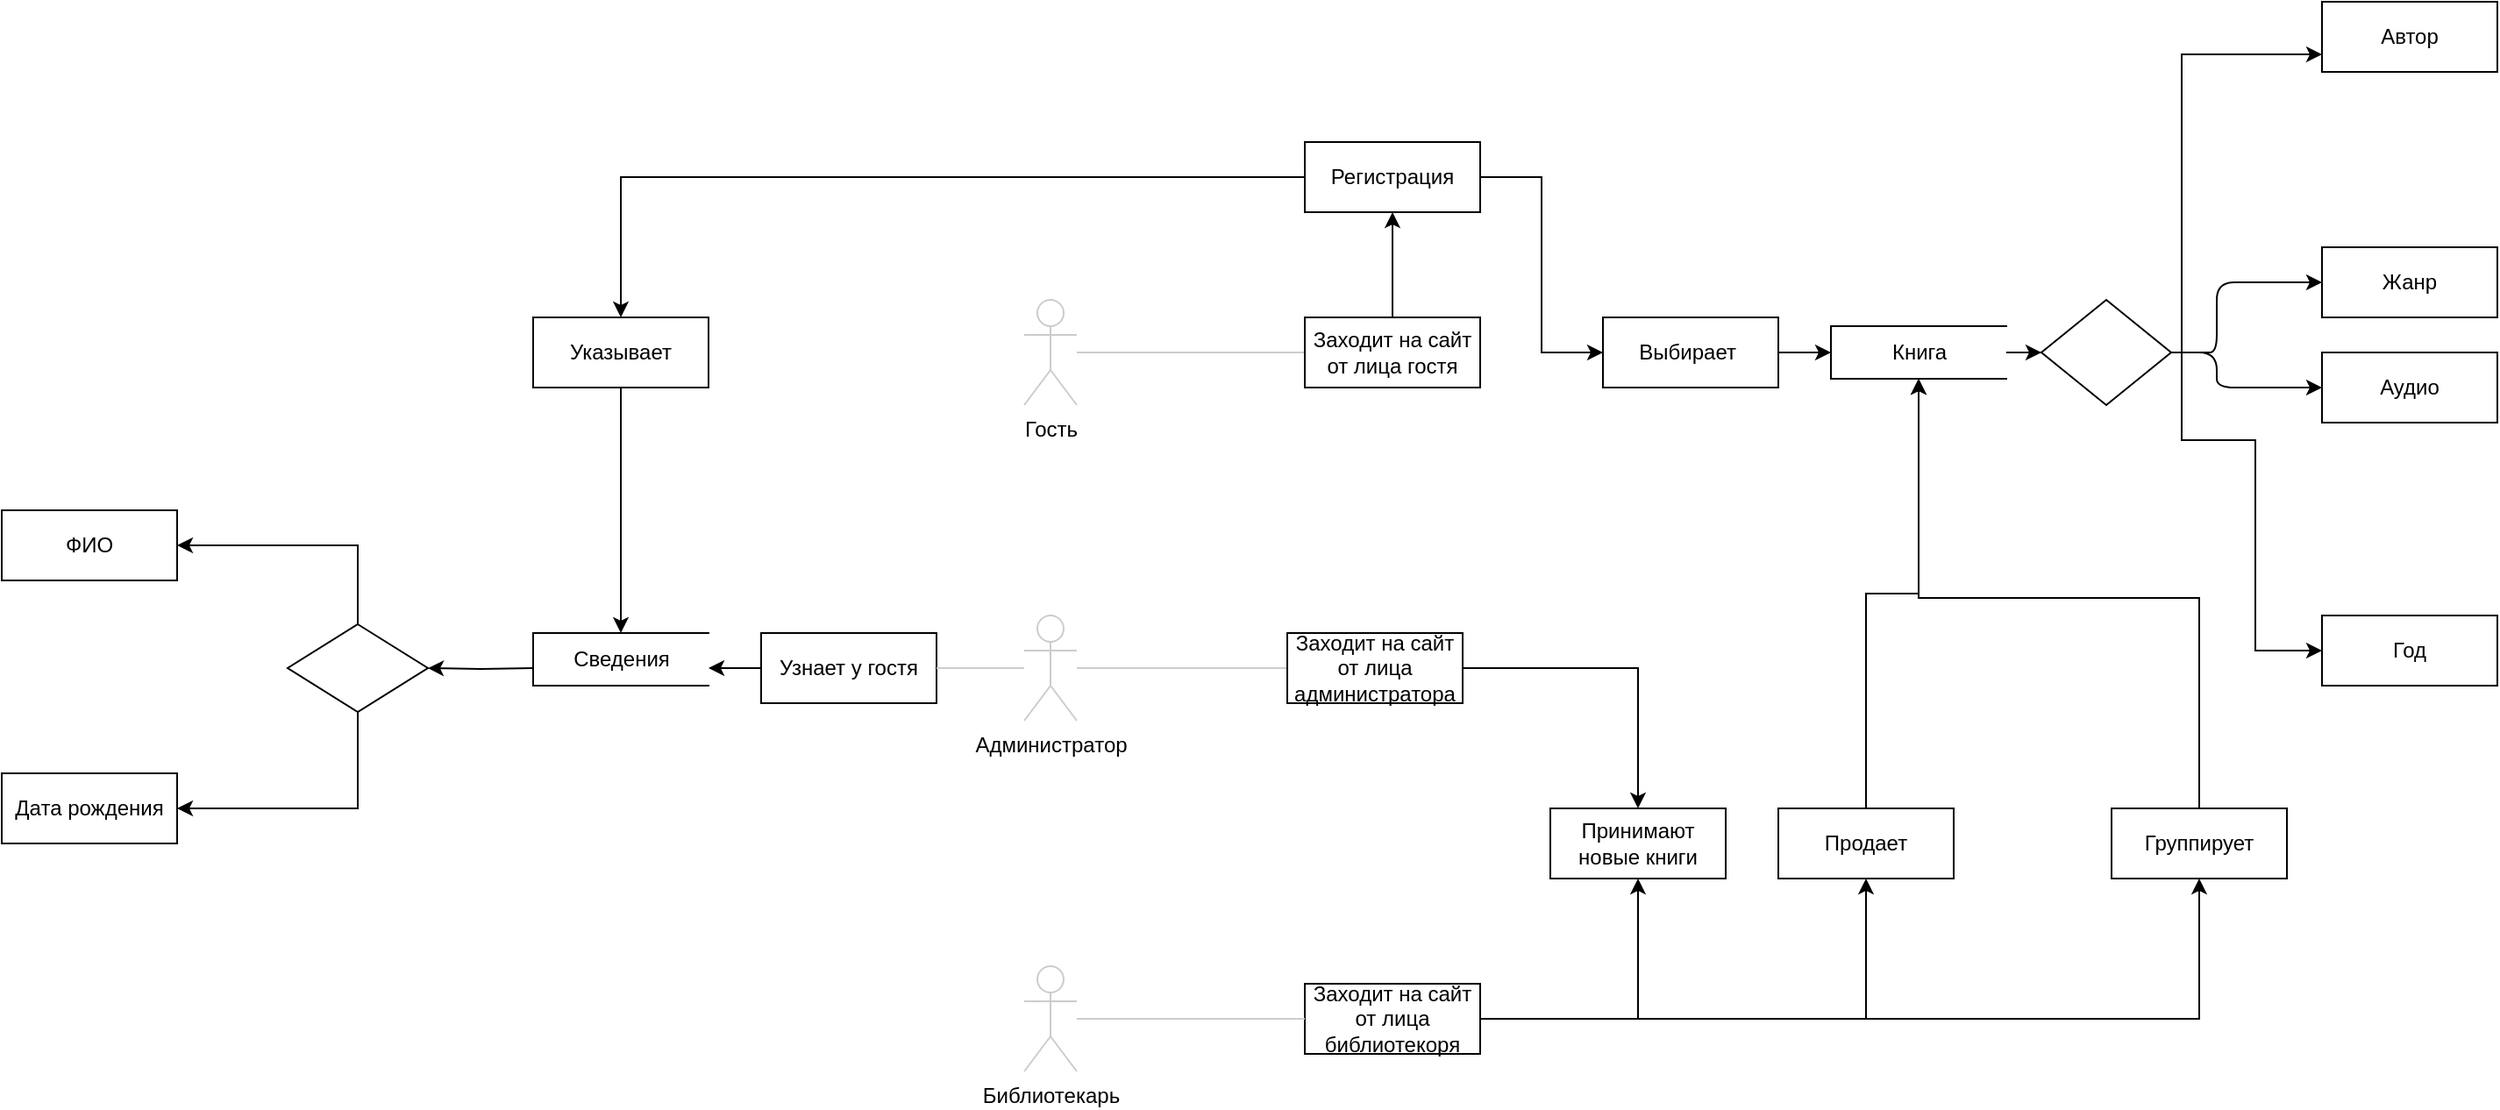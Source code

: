 <mxfile version="15.8.7" type="device"><diagram id="-GLtQXDj14qZyoklnuuD" name="Страница 1"><mxGraphModel dx="1929" dy="865" grid="1" gridSize="10" guides="1" tooltips="1" connect="1" arrows="1" fold="1" page="1" pageScale="1" pageWidth="827" pageHeight="1169" math="0" shadow="0"><root><mxCell id="0"/><mxCell id="1" parent="0"/><mxCell id="Is6HC1derOJ89-8D8m5b-3" style="edgeStyle=orthogonalEdgeStyle;rounded=0;orthogonalLoop=1;jettySize=auto;html=1;entryX=0;entryY=0.5;entryDx=0;entryDy=0;endArrow=none;endFill=0;strokeColor=#CCCCCC;" parent="1" source="Is6HC1derOJ89-8D8m5b-1" target="Is6HC1derOJ89-8D8m5b-11" edge="1"><mxGeometry relative="1" as="geometry"><mxPoint x="240" y="280" as="targetPoint"/><mxPoint x="130" y="280" as="sourcePoint"/></mxGeometry></mxCell><mxCell id="Is6HC1derOJ89-8D8m5b-1" value="Гость" style="shape=umlActor;verticalLabelPosition=bottom;verticalAlign=top;html=1;outlineConnect=0;strokeColor=#CCCCCC;" parent="1" vertex="1"><mxGeometry x="70" y="250" width="30" height="60" as="geometry"/></mxCell><mxCell id="Is6HC1derOJ89-8D8m5b-4" value="Заходит на сайт от лица библиотекоря" style="rounded=0;whiteSpace=wrap;html=1;" parent="1" vertex="1"><mxGeometry x="230" y="640" width="100" height="40" as="geometry"/></mxCell><mxCell id="Is6HC1derOJ89-8D8m5b-5" value="Администратор" style="shape=umlActor;verticalLabelPosition=bottom;verticalAlign=top;html=1;outlineConnect=0;strokeColor=#CCCCCC;" parent="1" vertex="1"><mxGeometry x="70" y="430" width="30" height="60" as="geometry"/></mxCell><mxCell id="Is6HC1derOJ89-8D8m5b-6" value="Библиотекарь" style="shape=umlActor;verticalLabelPosition=bottom;verticalAlign=top;html=1;outlineConnect=0;strokeColor=#CCCCCC;" parent="1" vertex="1"><mxGeometry x="70" y="630" width="30" height="60" as="geometry"/></mxCell><mxCell id="Is6HC1derOJ89-8D8m5b-9" style="edgeStyle=orthogonalEdgeStyle;rounded=0;orthogonalLoop=1;jettySize=auto;html=1;entryX=0;entryY=0.5;entryDx=0;entryDy=0;endArrow=none;endFill=0;strokeColor=#CCCCCC;" parent="1" source="Is6HC1derOJ89-8D8m5b-6" target="Is6HC1derOJ89-8D8m5b-4" edge="1"><mxGeometry relative="1" as="geometry"><mxPoint x="310" y="660" as="targetPoint"/><mxPoint x="110" y="660" as="sourcePoint"/></mxGeometry></mxCell><mxCell id="Is6HC1derOJ89-8D8m5b-10" style="edgeStyle=orthogonalEdgeStyle;rounded=0;orthogonalLoop=1;jettySize=auto;html=1;entryX=0;entryY=0.5;entryDx=0;entryDy=0;endArrow=none;endFill=0;strokeColor=#CCCCCC;" parent="1" source="Is6HC1derOJ89-8D8m5b-5" target="Is6HC1derOJ89-8D8m5b-12" edge="1"><mxGeometry relative="1" as="geometry"><mxPoint x="230" y="460" as="targetPoint"/><mxPoint x="130" y="460" as="sourcePoint"/></mxGeometry></mxCell><mxCell id="Is6HC1derOJ89-8D8m5b-11" value="Заходит на сайт от лица гостя" style="rounded=0;whiteSpace=wrap;html=1;" parent="1" vertex="1"><mxGeometry x="230" y="260" width="100" height="40" as="geometry"/></mxCell><mxCell id="Is6HC1derOJ89-8D8m5b-12" value="Заходит на сайт от лица администратора" style="rounded=0;whiteSpace=wrap;html=1;" parent="1" vertex="1"><mxGeometry x="220" y="440" width="100" height="40" as="geometry"/></mxCell><mxCell id="Is6HC1derOJ89-8D8m5b-15" value="" style="edgeStyle=orthogonalEdgeStyle;rounded=0;orthogonalLoop=1;jettySize=auto;html=1;exitX=0;exitY=0.5;exitDx=0;exitDy=0;entryX=0;entryY=0.5;entryDx=0;entryDy=0;" parent="1" source="Is6HC1derOJ89-8D8m5b-14" target="Is6HC1derOJ89-8D8m5b-14" edge="1"><mxGeometry relative="1" as="geometry"/></mxCell><mxCell id="cXIMwyRpPPqtcAsZ1VLZ-9" style="edgeStyle=orthogonalEdgeStyle;rounded=0;orthogonalLoop=1;jettySize=auto;html=1;entryX=0;entryY=0.5;entryDx=0;entryDy=0;" edge="1" parent="1" source="Is6HC1derOJ89-8D8m5b-14" target="cXIMwyRpPPqtcAsZ1VLZ-8"><mxGeometry relative="1" as="geometry"/></mxCell><mxCell id="Is6HC1derOJ89-8D8m5b-14" value="Выбирает&amp;nbsp;" style="rounded=0;whiteSpace=wrap;html=1;" parent="1" vertex="1"><mxGeometry x="400" y="260" width="100" height="40" as="geometry"/></mxCell><mxCell id="cXIMwyRpPPqtcAsZ1VLZ-4" style="edgeStyle=orthogonalEdgeStyle;rounded=0;orthogonalLoop=1;jettySize=auto;html=1;entryX=0;entryY=0.75;entryDx=0;entryDy=0;exitX=1;exitY=0.5;exitDx=0;exitDy=0;exitPerimeter=0;" edge="1" parent="1" source="Is6HC1derOJ89-8D8m5b-19" target="Is6HC1derOJ89-8D8m5b-65"><mxGeometry relative="1" as="geometry"><Array as="points"><mxPoint x="730" y="280"/><mxPoint x="730" y="110"/></Array></mxGeometry></mxCell><mxCell id="cXIMwyRpPPqtcAsZ1VLZ-6" style="edgeStyle=orthogonalEdgeStyle;rounded=0;orthogonalLoop=1;jettySize=auto;html=1;entryX=0;entryY=0.5;entryDx=0;entryDy=0;exitX=1;exitY=0.5;exitDx=0;exitDy=0;exitPerimeter=0;" edge="1" parent="1" source="Is6HC1derOJ89-8D8m5b-19" target="Is6HC1derOJ89-8D8m5b-68"><mxGeometry relative="1" as="geometry"><Array as="points"><mxPoint x="730" y="280"/><mxPoint x="730" y="330"/><mxPoint x="772" y="330"/><mxPoint x="772" y="450"/></Array></mxGeometry></mxCell><mxCell id="Is6HC1derOJ89-8D8m5b-19" value="" style="strokeWidth=1;html=1;shape=mxgraph.flowchart.decision;whiteSpace=wrap;" parent="1" vertex="1"><mxGeometry x="650" y="250" width="74" height="60" as="geometry"/></mxCell><mxCell id="Is6HC1derOJ89-8D8m5b-29" value="" style="edgeStyle=orthogonalEdgeStyle;rounded=1;orthogonalLoop=1;jettySize=auto;html=1;entryX=0;entryY=0.5;entryDx=0;entryDy=0;" parent="1" source="Is6HC1derOJ89-8D8m5b-19" target="Is6HC1derOJ89-8D8m5b-67" edge="1"><mxGeometry relative="1" as="geometry"><mxPoint x="647.059" y="340" as="sourcePoint"/><mxPoint x="800" y="300" as="targetPoint"/><Array as="points"><mxPoint x="750" y="280"/><mxPoint x="750" y="300"/></Array></mxGeometry></mxCell><mxCell id="Is6HC1derOJ89-8D8m5b-30" value="" style="edgeStyle=orthogonalEdgeStyle;rounded=1;orthogonalLoop=1;jettySize=auto;html=1;entryX=0;entryY=0.5;entryDx=0;entryDy=0;exitX=1;exitY=0.5;exitDx=0;exitDy=0;exitPerimeter=0;" parent="1" source="Is6HC1derOJ89-8D8m5b-19" target="Is6HC1derOJ89-8D8m5b-66" edge="1"><mxGeometry relative="1" as="geometry"><mxPoint x="657" y="350" as="sourcePoint"/><mxPoint x="800" y="240" as="targetPoint"/><Array as="points"><mxPoint x="734" y="280"/><mxPoint x="750" y="280"/><mxPoint x="750" y="240"/></Array></mxGeometry></mxCell><mxCell id="cXIMwyRpPPqtcAsZ1VLZ-10" style="edgeStyle=orthogonalEdgeStyle;rounded=0;orthogonalLoop=1;jettySize=auto;html=1;entryX=0;entryY=0.5;entryDx=0;entryDy=0;" edge="1" parent="1" source="Is6HC1derOJ89-8D8m5b-37" target="Is6HC1derOJ89-8D8m5b-14"><mxGeometry relative="1" as="geometry"/></mxCell><mxCell id="Is6HC1derOJ89-8D8m5b-37" value="Регистрация" style="rounded=0;whiteSpace=wrap;html=1;" parent="1" vertex="1"><mxGeometry x="230" y="160" width="100" height="40" as="geometry"/></mxCell><mxCell id="Is6HC1derOJ89-8D8m5b-38" value="" style="edgeStyle=orthogonalEdgeStyle;rounded=0;orthogonalLoop=1;jettySize=auto;html=1;exitX=0.5;exitY=0;exitDx=0;exitDy=0;entryX=0.5;entryY=1;entryDx=0;entryDy=0;" parent="1" source="Is6HC1derOJ89-8D8m5b-11" target="Is6HC1derOJ89-8D8m5b-37" edge="1"><mxGeometry relative="1" as="geometry"><mxPoint x="340" y="290" as="sourcePoint"/><mxPoint x="424" y="290" as="targetPoint"/></mxGeometry></mxCell><mxCell id="Is6HC1derOJ89-8D8m5b-39" value="" style="edgeStyle=orthogonalEdgeStyle;rounded=0;orthogonalLoop=1;jettySize=auto;html=1;exitX=0;exitY=0.5;exitDx=0;exitDy=0;entryX=0.5;entryY=0;entryDx=0;entryDy=0;" parent="1" source="Is6HC1derOJ89-8D8m5b-37" target="Is6HC1derOJ89-8D8m5b-42" edge="1"><mxGeometry relative="1" as="geometry"><mxPoint x="180" y="180" as="sourcePoint"/><mxPoint x="-160" y="240" as="targetPoint"/><Array as="points"><mxPoint x="-160" y="180"/></Array></mxGeometry></mxCell><mxCell id="Is6HC1derOJ89-8D8m5b-42" value="Указывает" style="rounded=0;whiteSpace=wrap;html=1;" parent="1" vertex="1"><mxGeometry x="-210" y="260" width="100" height="40" as="geometry"/></mxCell><mxCell id="Is6HC1derOJ89-8D8m5b-46" value="Узнает у гостя" style="rounded=0;whiteSpace=wrap;html=1;" parent="1" vertex="1"><mxGeometry x="-80" y="440" width="100" height="40" as="geometry"/></mxCell><mxCell id="Is6HC1derOJ89-8D8m5b-48" style="edgeStyle=orthogonalEdgeStyle;rounded=0;orthogonalLoop=1;jettySize=auto;html=1;entryX=1;entryY=0.5;entryDx=0;entryDy=0;endArrow=none;endFill=0;strokeColor=#CCCCCC;" parent="1" source="Is6HC1derOJ89-8D8m5b-5" target="Is6HC1derOJ89-8D8m5b-46" edge="1"><mxGeometry relative="1" as="geometry"><mxPoint x="240" y="670" as="targetPoint"/><mxPoint x="50" y="660" as="sourcePoint"/></mxGeometry></mxCell><mxCell id="Is6HC1derOJ89-8D8m5b-50" style="edgeStyle=orthogonalEdgeStyle;rounded=0;orthogonalLoop=1;jettySize=auto;html=1;exitX=0.5;exitY=1;exitDx=0;exitDy=0;entryX=0.5;entryY=0;entryDx=0;entryDy=0;" parent="1" source="Is6HC1derOJ89-8D8m5b-42" edge="1"><mxGeometry relative="1" as="geometry"><mxPoint x="-160" y="440" as="targetPoint"/><mxPoint x="-150" y="650" as="sourcePoint"/></mxGeometry></mxCell><mxCell id="Is6HC1derOJ89-8D8m5b-51" value="" style="rhombus;whiteSpace=wrap;html=1;" parent="1" vertex="1"><mxGeometry x="-350" y="435" width="80" height="50" as="geometry"/></mxCell><mxCell id="Is6HC1derOJ89-8D8m5b-52" style="edgeStyle=orthogonalEdgeStyle;rounded=0;orthogonalLoop=1;jettySize=auto;html=1;entryX=1;entryY=0.5;entryDx=0;entryDy=0;exitX=0;exitY=0.5;exitDx=0;exitDy=0;" parent="1" target="Is6HC1derOJ89-8D8m5b-51" edge="1"><mxGeometry relative="1" as="geometry"><mxPoint x="240" y="470" as="targetPoint"/><mxPoint x="-210" y="460" as="sourcePoint"/></mxGeometry></mxCell><mxCell id="Is6HC1derOJ89-8D8m5b-53" style="edgeStyle=orthogonalEdgeStyle;rounded=0;orthogonalLoop=1;jettySize=auto;html=1;exitX=0.5;exitY=0;exitDx=0;exitDy=0;" parent="1" source="Is6HC1derOJ89-8D8m5b-51" target="Is6HC1derOJ89-8D8m5b-55" edge="1"><mxGeometry relative="1" as="geometry"><mxPoint x="-410" y="390" as="targetPoint"/><mxPoint x="120" y="480" as="sourcePoint"/><Array as="points"><mxPoint x="-310" y="390"/></Array></mxGeometry></mxCell><mxCell id="Is6HC1derOJ89-8D8m5b-54" style="edgeStyle=orthogonalEdgeStyle;rounded=0;orthogonalLoop=1;jettySize=auto;html=1;exitX=0.5;exitY=1;exitDx=0;exitDy=0;entryX=1;entryY=0.5;entryDx=0;entryDy=0;" parent="1" source="Is6HC1derOJ89-8D8m5b-51" target="Is6HC1derOJ89-8D8m5b-56" edge="1"><mxGeometry relative="1" as="geometry"><mxPoint x="-420" y="540" as="targetPoint"/><mxPoint x="-310" y="585" as="sourcePoint"/><Array as="points"><mxPoint x="-310" y="540"/></Array></mxGeometry></mxCell><mxCell id="Is6HC1derOJ89-8D8m5b-55" value="ФИО" style="rounded=0;whiteSpace=wrap;html=1;" parent="1" vertex="1"><mxGeometry x="-513" y="370" width="100" height="40" as="geometry"/></mxCell><mxCell id="Is6HC1derOJ89-8D8m5b-56" value="Дата рождения" style="rounded=0;whiteSpace=wrap;html=1;" parent="1" vertex="1"><mxGeometry x="-513" y="520" width="100" height="40" as="geometry"/></mxCell><mxCell id="Is6HC1derOJ89-8D8m5b-57" style="edgeStyle=orthogonalEdgeStyle;rounded=0;orthogonalLoop=1;jettySize=auto;html=1;exitX=0;exitY=0.5;exitDx=0;exitDy=0;entryX=1;entryY=0.5;entryDx=0;entryDy=0;" parent="1" source="Is6HC1derOJ89-8D8m5b-46" edge="1"><mxGeometry relative="1" as="geometry"><mxPoint x="-110" y="460" as="targetPoint"/><mxPoint x="-150" y="310" as="sourcePoint"/></mxGeometry></mxCell><mxCell id="Is6HC1derOJ89-8D8m5b-58" value="Принимают новые книги" style="rounded=0;whiteSpace=wrap;html=1;" parent="1" vertex="1"><mxGeometry x="370" y="540" width="100" height="40" as="geometry"/></mxCell><mxCell id="Is6HC1derOJ89-8D8m5b-63" style="edgeStyle=orthogonalEdgeStyle;rounded=0;orthogonalLoop=1;jettySize=auto;html=1;exitX=1;exitY=0.5;exitDx=0;exitDy=0;entryX=0.5;entryY=0;entryDx=0;entryDy=0;" parent="1" source="Is6HC1derOJ89-8D8m5b-12" target="Is6HC1derOJ89-8D8m5b-58" edge="1"><mxGeometry relative="1" as="geometry"><mxPoint x="490" y="600" as="targetPoint"/><mxPoint x="490" y="460" as="sourcePoint"/></mxGeometry></mxCell><mxCell id="Is6HC1derOJ89-8D8m5b-64" style="edgeStyle=orthogonalEdgeStyle;rounded=0;orthogonalLoop=1;jettySize=auto;html=1;exitX=1;exitY=0.5;exitDx=0;exitDy=0;entryX=0.5;entryY=1;entryDx=0;entryDy=0;" parent="1" source="Is6HC1derOJ89-8D8m5b-4" target="Is6HC1derOJ89-8D8m5b-58" edge="1"><mxGeometry relative="1" as="geometry"><mxPoint x="440" y="620" as="targetPoint"/><mxPoint x="440" y="710" as="sourcePoint"/><Array as="points"><mxPoint x="420" y="660"/></Array></mxGeometry></mxCell><mxCell id="Is6HC1derOJ89-8D8m5b-65" value="Автор" style="rounded=0;whiteSpace=wrap;html=1;" parent="1" vertex="1"><mxGeometry x="810" y="80" width="100" height="40" as="geometry"/></mxCell><mxCell id="Is6HC1derOJ89-8D8m5b-66" value="Жанр" style="rounded=0;whiteSpace=wrap;html=1;" parent="1" vertex="1"><mxGeometry x="810" y="220" width="100" height="40" as="geometry"/></mxCell><mxCell id="Is6HC1derOJ89-8D8m5b-67" value="Аудио" style="rounded=0;whiteSpace=wrap;html=1;" parent="1" vertex="1"><mxGeometry x="810" y="280" width="100" height="40" as="geometry"/></mxCell><mxCell id="Is6HC1derOJ89-8D8m5b-68" value="Год" style="rounded=0;whiteSpace=wrap;html=1;" parent="1" vertex="1"><mxGeometry x="810" y="430" width="100" height="40" as="geometry"/></mxCell><mxCell id="Is6HC1derOJ89-8D8m5b-74" style="edgeStyle=orthogonalEdgeStyle;rounded=0;orthogonalLoop=1;jettySize=auto;html=1;exitX=1;exitY=0.5;exitDx=0;exitDy=0;entryX=0.5;entryY=1;entryDx=0;entryDy=0;" parent="1" source="Is6HC1derOJ89-8D8m5b-4" target="Is6HC1derOJ89-8D8m5b-75" edge="1"><mxGeometry relative="1" as="geometry"><mxPoint x="780" y="660" as="targetPoint"/><mxPoint x="340" y="670" as="sourcePoint"/><Array as="points"><mxPoint x="740" y="660"/></Array></mxGeometry></mxCell><mxCell id="cXIMwyRpPPqtcAsZ1VLZ-2" style="edgeStyle=orthogonalEdgeStyle;rounded=0;orthogonalLoop=1;jettySize=auto;html=1;entryX=0.5;entryY=1;entryDx=0;entryDy=0;" edge="1" parent="1" source="Is6HC1derOJ89-8D8m5b-75" target="cXIMwyRpPPqtcAsZ1VLZ-8"><mxGeometry relative="1" as="geometry"><mxPoint x="580" y="300" as="targetPoint"/><Array as="points"><mxPoint x="740" y="420"/><mxPoint x="580" y="420"/></Array></mxGeometry></mxCell><mxCell id="Is6HC1derOJ89-8D8m5b-75" value="Группирует" style="rounded=0;whiteSpace=wrap;html=1;" parent="1" vertex="1"><mxGeometry x="690" y="540" width="100" height="40" as="geometry"/></mxCell><mxCell id="Is6HC1derOJ89-8D8m5b-87" value="" style="edgeStyle=orthogonalEdgeStyle;rounded=0;orthogonalLoop=1;jettySize=auto;html=1;exitX=0.5;exitY=0;exitDx=0;exitDy=0;entryX=0.5;entryY=1;entryDx=0;entryDy=0;" parent="1" source="Is6HC1derOJ89-8D8m5b-83" target="cXIMwyRpPPqtcAsZ1VLZ-8" edge="1"><mxGeometry relative="1" as="geometry"><mxPoint x="580" y="300" as="targetPoint"/></mxGeometry></mxCell><mxCell id="Is6HC1derOJ89-8D8m5b-83" value="Продает" style="rounded=0;whiteSpace=wrap;html=1;" parent="1" vertex="1"><mxGeometry x="500" y="540" width="100" height="40" as="geometry"/></mxCell><mxCell id="Is6HC1derOJ89-8D8m5b-84" style="edgeStyle=orthogonalEdgeStyle;rounded=0;orthogonalLoop=1;jettySize=auto;html=1;exitX=1;exitY=0.5;exitDx=0;exitDy=0;entryX=0.5;entryY=1;entryDx=0;entryDy=0;" parent="1" source="Is6HC1derOJ89-8D8m5b-4" target="Is6HC1derOJ89-8D8m5b-83" edge="1"><mxGeometry relative="1" as="geometry"><mxPoint x="550" y="600" as="targetPoint"/><mxPoint x="460" y="690" as="sourcePoint"/><Array as="points"><mxPoint x="550" y="660"/></Array></mxGeometry></mxCell><mxCell id="qZF1I02aohTkv7pD3h1L-1" value="Сведения" style="html=1;dashed=0;whitespace=wrap;shape=partialRectangle;right=0;strokeColor=#000000;" parent="1" vertex="1"><mxGeometry x="-210" y="440" width="100" height="30" as="geometry"/></mxCell><mxCell id="cXIMwyRpPPqtcAsZ1VLZ-11" style="edgeStyle=orthogonalEdgeStyle;rounded=0;orthogonalLoop=1;jettySize=auto;html=1;entryX=0;entryY=0.5;entryDx=0;entryDy=0;entryPerimeter=0;" edge="1" parent="1" source="cXIMwyRpPPqtcAsZ1VLZ-8" target="Is6HC1derOJ89-8D8m5b-19"><mxGeometry relative="1" as="geometry"/></mxCell><mxCell id="cXIMwyRpPPqtcAsZ1VLZ-8" value="Книга" style="html=1;dashed=0;whitespace=wrap;shape=partialRectangle;right=0;strokeColor=#000000;" vertex="1" parent="1"><mxGeometry x="530" y="265" width="100" height="30" as="geometry"/></mxCell></root></mxGraphModel></diagram></mxfile>